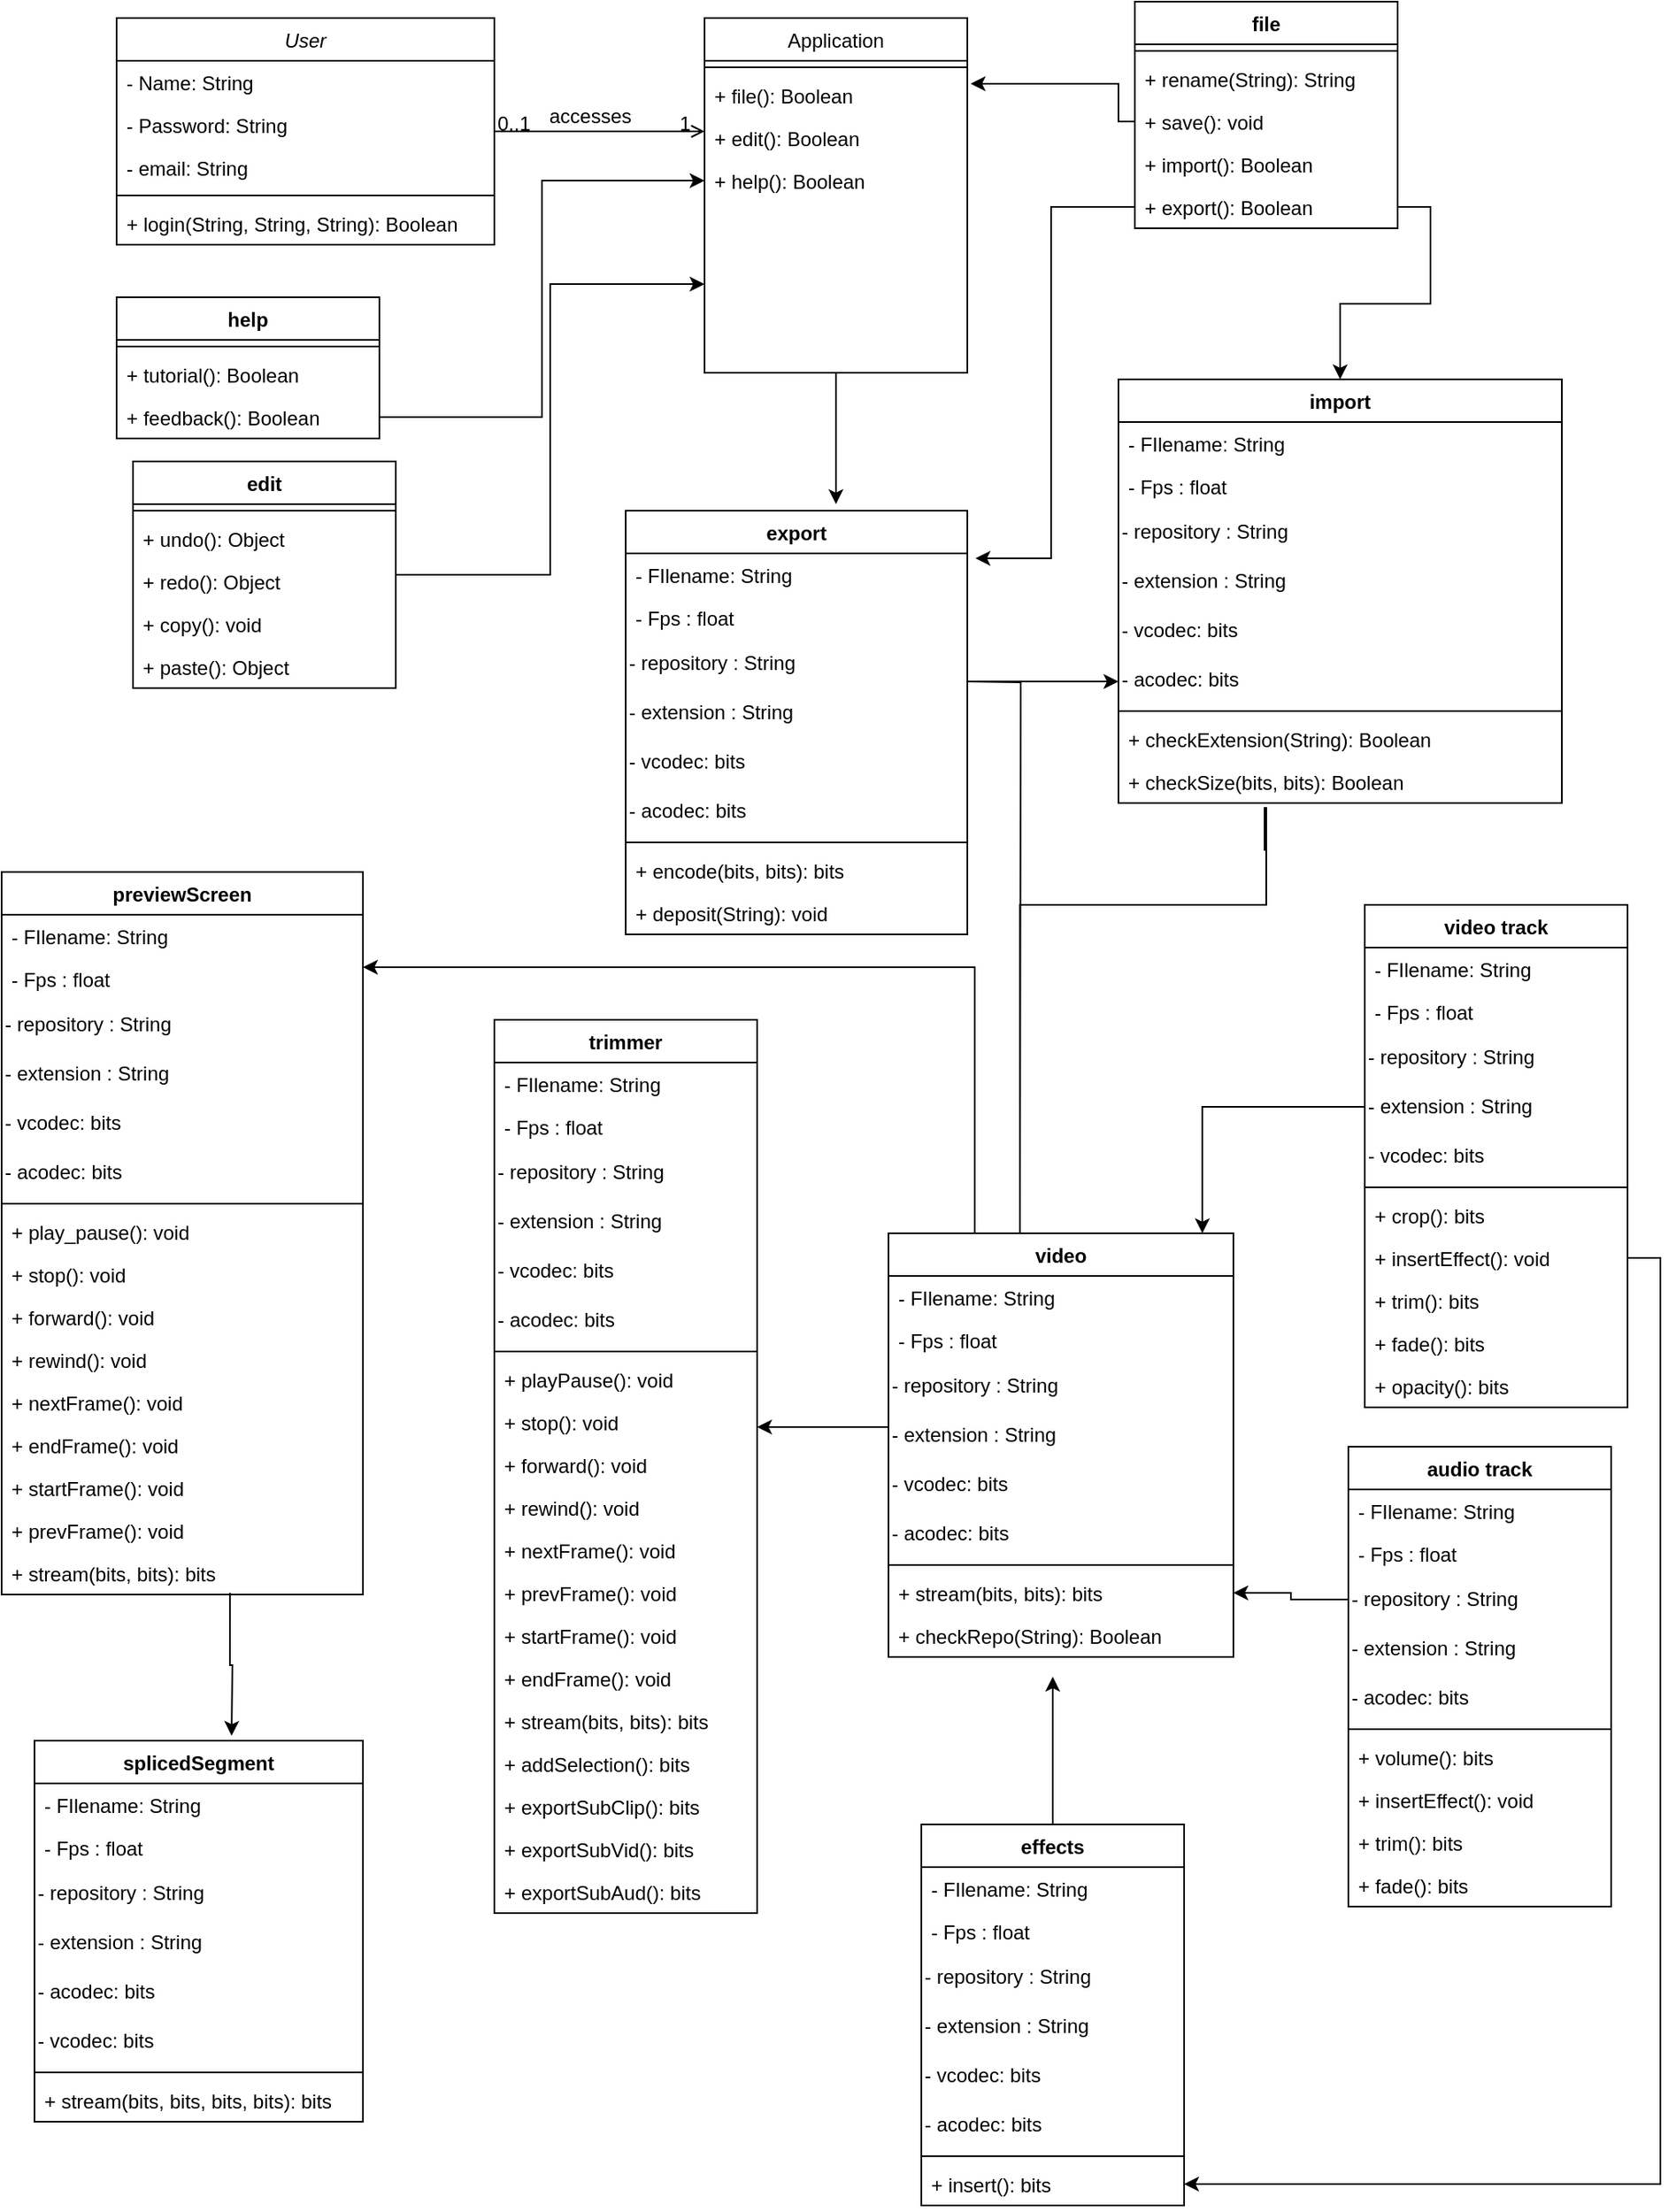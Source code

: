 <mxfile version="20.5.3" type="device"><diagram id="C5RBs43oDa-KdzZeNtuy" name="Page-1"><mxGraphModel dx="1621" dy="756" grid="1" gridSize="10" guides="1" tooltips="1" connect="1" arrows="1" fold="1" page="1" pageScale="1" pageWidth="827" pageHeight="1169" math="0" shadow="0"><root><mxCell id="WIyWlLk6GJQsqaUBKTNV-0"/><mxCell id="WIyWlLk6GJQsqaUBKTNV-1" parent="WIyWlLk6GJQsqaUBKTNV-0"/><mxCell id="zkfFHV4jXpPFQw0GAbJ--0" value="User" style="swimlane;fontStyle=2;align=center;verticalAlign=top;childLayout=stackLayout;horizontal=1;startSize=26;horizontalStack=0;resizeParent=1;resizeLast=0;collapsible=1;marginBottom=0;rounded=0;shadow=0;strokeWidth=1;" parent="WIyWlLk6GJQsqaUBKTNV-1" vertex="1"><mxGeometry x="150" y="120" width="230" height="138" as="geometry"><mxRectangle x="230" y="140" width="160" height="26" as="alternateBounds"/></mxGeometry></mxCell><mxCell id="zkfFHV4jXpPFQw0GAbJ--1" value="- Name: String" style="text;align=left;verticalAlign=top;spacingLeft=4;spacingRight=4;overflow=hidden;rotatable=0;points=[[0,0.5],[1,0.5]];portConstraint=eastwest;" parent="zkfFHV4jXpPFQw0GAbJ--0" vertex="1"><mxGeometry y="26" width="230" height="26" as="geometry"/></mxCell><mxCell id="zkfFHV4jXpPFQw0GAbJ--2" value="- Password: String" style="text;align=left;verticalAlign=top;spacingLeft=4;spacingRight=4;overflow=hidden;rotatable=0;points=[[0,0.5],[1,0.5]];portConstraint=eastwest;rounded=0;shadow=0;html=0;" parent="zkfFHV4jXpPFQw0GAbJ--0" vertex="1"><mxGeometry y="52" width="230" height="26" as="geometry"/></mxCell><mxCell id="zkfFHV4jXpPFQw0GAbJ--3" value="- email: String" style="text;align=left;verticalAlign=top;spacingLeft=4;spacingRight=4;overflow=hidden;rotatable=0;points=[[0,0.5],[1,0.5]];portConstraint=eastwest;rounded=0;shadow=0;html=0;" parent="zkfFHV4jXpPFQw0GAbJ--0" vertex="1"><mxGeometry y="78" width="230" height="26" as="geometry"/></mxCell><mxCell id="zkfFHV4jXpPFQw0GAbJ--4" value="" style="line;html=1;strokeWidth=1;align=left;verticalAlign=middle;spacingTop=-1;spacingLeft=3;spacingRight=3;rotatable=0;labelPosition=right;points=[];portConstraint=eastwest;" parent="zkfFHV4jXpPFQw0GAbJ--0" vertex="1"><mxGeometry y="104" width="230" height="8" as="geometry"/></mxCell><mxCell id="zkfFHV4jXpPFQw0GAbJ--5" value="+ login(String, String, String): Boolean" style="text;align=left;verticalAlign=top;spacingLeft=4;spacingRight=4;overflow=hidden;rotatable=0;points=[[0,0.5],[1,0.5]];portConstraint=eastwest;" parent="zkfFHV4jXpPFQw0GAbJ--0" vertex="1"><mxGeometry y="112" width="230" height="26" as="geometry"/></mxCell><mxCell id="YEKERWOVdAEoj3InYXh1-7" value="" style="edgeStyle=orthogonalEdgeStyle;rounded=0;orthogonalLoop=1;jettySize=auto;html=1;" parent="WIyWlLk6GJQsqaUBKTNV-1" source="zkfFHV4jXpPFQw0GAbJ--17" edge="1"><mxGeometry relative="1" as="geometry"><mxPoint x="588" y="416" as="targetPoint"/></mxGeometry></mxCell><mxCell id="zkfFHV4jXpPFQw0GAbJ--17" value="Application" style="swimlane;fontStyle=0;align=center;verticalAlign=top;childLayout=stackLayout;horizontal=1;startSize=26;horizontalStack=0;resizeParent=1;resizeLast=0;collapsible=1;marginBottom=0;rounded=0;shadow=0;strokeWidth=1;" parent="WIyWlLk6GJQsqaUBKTNV-1" vertex="1"><mxGeometry x="508" y="120" width="160" height="216" as="geometry"><mxRectangle x="550" y="140" width="160" height="26" as="alternateBounds"/></mxGeometry></mxCell><mxCell id="zkfFHV4jXpPFQw0GAbJ--23" value="" style="line;html=1;strokeWidth=1;align=left;verticalAlign=middle;spacingTop=-1;spacingLeft=3;spacingRight=3;rotatable=0;labelPosition=right;points=[];portConstraint=eastwest;" parent="zkfFHV4jXpPFQw0GAbJ--17" vertex="1"><mxGeometry y="26" width="160" height="8" as="geometry"/></mxCell><mxCell id="zkfFHV4jXpPFQw0GAbJ--25" value="+ file(): Boolean" style="text;align=left;verticalAlign=top;spacingLeft=4;spacingRight=4;overflow=hidden;rotatable=0;points=[[0,0.5],[1,0.5]];portConstraint=eastwest;" parent="zkfFHV4jXpPFQw0GAbJ--17" vertex="1"><mxGeometry y="34" width="160" height="26" as="geometry"/></mxCell><mxCell id="_SfMltmtEZqsHtzYILMW-130" value="+ edit(): Boolean" style="text;align=left;verticalAlign=top;spacingLeft=4;spacingRight=4;overflow=hidden;rotatable=0;points=[[0,0.5],[1,0.5]];portConstraint=eastwest;" parent="zkfFHV4jXpPFQw0GAbJ--17" vertex="1"><mxGeometry y="60" width="160" height="26" as="geometry"/></mxCell><mxCell id="_SfMltmtEZqsHtzYILMW-134" value="+ help(): Boolean" style="text;align=left;verticalAlign=top;spacingLeft=4;spacingRight=4;overflow=hidden;rotatable=0;points=[[0,0.5],[1,0.5]];portConstraint=eastwest;" parent="zkfFHV4jXpPFQw0GAbJ--17" vertex="1"><mxGeometry y="86" width="160" height="26" as="geometry"/></mxCell><mxCell id="zkfFHV4jXpPFQw0GAbJ--26" value="" style="endArrow=open;shadow=0;strokeWidth=1;rounded=0;endFill=1;edgeStyle=elbowEdgeStyle;elbow=vertical;" parent="WIyWlLk6GJQsqaUBKTNV-1" source="zkfFHV4jXpPFQw0GAbJ--0" target="zkfFHV4jXpPFQw0GAbJ--17" edge="1"><mxGeometry x="0.5" y="41" relative="1" as="geometry"><mxPoint x="380" y="192" as="sourcePoint"/><mxPoint x="540" y="192" as="targetPoint"/><mxPoint x="-40" y="32" as="offset"/></mxGeometry></mxCell><mxCell id="zkfFHV4jXpPFQw0GAbJ--27" value="0..1" style="resizable=0;align=left;verticalAlign=bottom;labelBackgroundColor=none;fontSize=12;" parent="zkfFHV4jXpPFQw0GAbJ--26" connectable="0" vertex="1"><mxGeometry x="-1" relative="1" as="geometry"><mxPoint y="4" as="offset"/></mxGeometry></mxCell><mxCell id="zkfFHV4jXpPFQw0GAbJ--28" value="1" style="resizable=0;align=right;verticalAlign=bottom;labelBackgroundColor=none;fontSize=12;" parent="zkfFHV4jXpPFQw0GAbJ--26" connectable="0" vertex="1"><mxGeometry x="1" relative="1" as="geometry"><mxPoint x="-7" y="4" as="offset"/></mxGeometry></mxCell><mxCell id="zkfFHV4jXpPFQw0GAbJ--29" value="accesses" style="text;html=1;resizable=0;points=[];;align=center;verticalAlign=middle;labelBackgroundColor=none;rounded=0;shadow=0;strokeWidth=1;fontSize=12;" parent="zkfFHV4jXpPFQw0GAbJ--26" vertex="1" connectable="0"><mxGeometry x="0.5" y="49" relative="1" as="geometry"><mxPoint x="-38" y="40" as="offset"/></mxGeometry></mxCell><mxCell id="j40MmpSrwwxNegS-CnB--15" value="" style="edgeStyle=orthogonalEdgeStyle;rounded=0;orthogonalLoop=1;jettySize=auto;html=1;" parent="WIyWlLk6GJQsqaUBKTNV-1" edge="1"><mxGeometry relative="1" as="geometry"><mxPoint x="668" y="524" as="sourcePoint"/><mxPoint x="760" y="524" as="targetPoint"/></mxGeometry></mxCell><mxCell id="j40MmpSrwwxNegS-CnB--23" value="" style="edgeStyle=orthogonalEdgeStyle;rounded=0;orthogonalLoop=1;jettySize=auto;html=1;" parent="WIyWlLk6GJQsqaUBKTNV-1" edge="1"><mxGeometry relative="1" as="geometry"><mxPoint x="668" y="524" as="sourcePoint"/><mxPoint x="700" y="870" as="targetPoint"/></mxGeometry></mxCell><mxCell id="j40MmpSrwwxNegS-CnB--25" style="edgeStyle=orthogonalEdgeStyle;rounded=0;orthogonalLoop=1;jettySize=auto;html=1;exitX=0.556;exitY=0.962;exitDx=0;exitDy=0;exitPerimeter=0;" parent="WIyWlLk6GJQsqaUBKTNV-1" edge="1"><mxGeometry relative="1" as="geometry"><mxPoint x="848.96" y="627.012" as="sourcePoint"/><mxPoint x="700" y="870" as="targetPoint"/><Array as="points"><mxPoint x="850" y="601"/><mxPoint x="850" y="660"/><mxPoint x="700" y="660"/></Array></mxGeometry></mxCell><mxCell id="j40MmpSrwwxNegS-CnB--33" value="" style="edgeStyle=orthogonalEdgeStyle;rounded=0;orthogonalLoop=1;jettySize=auto;html=1;" parent="WIyWlLk6GJQsqaUBKTNV-1" edge="1"><mxGeometry relative="1" as="geometry"><mxPoint x="620" y="978" as="sourcePoint"/><mxPoint x="540" y="978" as="targetPoint"/></mxGeometry></mxCell><mxCell id="j40MmpSrwwxNegS-CnB--49" value="" style="edgeStyle=orthogonalEdgeStyle;rounded=0;orthogonalLoop=1;jettySize=auto;html=1;exitX=0.632;exitY=0.962;exitDx=0;exitDy=0;exitPerimeter=0;" parent="WIyWlLk6GJQsqaUBKTNV-1" source="_SfMltmtEZqsHtzYILMW-100" edge="1"><mxGeometry relative="1" as="geometry"><mxPoint x="220" y="1086" as="sourcePoint"/><mxPoint x="220" y="1166" as="targetPoint"/></mxGeometry></mxCell><mxCell id="_SfMltmtEZqsHtzYILMW-0" value="trimmer" style="swimlane;fontStyle=1;align=center;verticalAlign=top;childLayout=stackLayout;horizontal=1;startSize=26;horizontalStack=0;resizeParent=1;resizeParentMax=0;resizeLast=0;collapsible=1;marginBottom=0;" parent="WIyWlLk6GJQsqaUBKTNV-1" vertex="1"><mxGeometry x="380" y="730" width="160" height="544" as="geometry"/></mxCell><mxCell id="_SfMltmtEZqsHtzYILMW-1" value="- FIlename: String" style="text;strokeColor=none;fillColor=none;align=left;verticalAlign=top;spacingLeft=4;spacingRight=4;overflow=hidden;rotatable=0;points=[[0,0.5],[1,0.5]];portConstraint=eastwest;" parent="_SfMltmtEZqsHtzYILMW-0" vertex="1"><mxGeometry y="26" width="160" height="26" as="geometry"/></mxCell><mxCell id="_SfMltmtEZqsHtzYILMW-4" value="- Fps : float" style="text;align=left;verticalAlign=top;spacingLeft=4;spacingRight=4;overflow=hidden;rotatable=0;points=[[0,0.5],[1,0.5]];portConstraint=eastwest;rounded=0;shadow=0;html=0;" parent="_SfMltmtEZqsHtzYILMW-0" vertex="1"><mxGeometry y="52" width="160" height="26" as="geometry"/></mxCell><mxCell id="_SfMltmtEZqsHtzYILMW-5" value="- repository : String" style="text;html=1;align=left;verticalAlign=middle;resizable=0;points=[];autosize=1;strokeColor=none;fillColor=none;" parent="_SfMltmtEZqsHtzYILMW-0" vertex="1"><mxGeometry y="78" width="160" height="30" as="geometry"/></mxCell><mxCell id="_SfMltmtEZqsHtzYILMW-7" value="- extension : String" style="text;html=1;align=left;verticalAlign=middle;resizable=0;points=[];autosize=1;strokeColor=none;fillColor=none;" parent="_SfMltmtEZqsHtzYILMW-0" vertex="1"><mxGeometry y="108" width="160" height="30" as="geometry"/></mxCell><mxCell id="_SfMltmtEZqsHtzYILMW-8" value="&lt;div style=&quot;&quot;&gt;&lt;span style=&quot;background-color: initial;&quot;&gt;- vcodec: bits&lt;/span&gt;&lt;/div&gt;" style="text;html=1;align=left;verticalAlign=middle;resizable=0;points=[];autosize=1;strokeColor=none;fillColor=none;" parent="_SfMltmtEZqsHtzYILMW-0" vertex="1"><mxGeometry y="138" width="160" height="30" as="geometry"/></mxCell><mxCell id="_SfMltmtEZqsHtzYILMW-9" value="- acodec: bits" style="text;html=1;align=left;verticalAlign=middle;resizable=0;points=[];autosize=1;strokeColor=none;fillColor=none;" parent="_SfMltmtEZqsHtzYILMW-0" vertex="1"><mxGeometry y="168" width="160" height="30" as="geometry"/></mxCell><mxCell id="_SfMltmtEZqsHtzYILMW-2" value="" style="line;strokeWidth=1;fillColor=none;align=left;verticalAlign=middle;spacingTop=-1;spacingLeft=3;spacingRight=3;rotatable=0;labelPosition=right;points=[];portConstraint=eastwest;strokeColor=inherit;" parent="_SfMltmtEZqsHtzYILMW-0" vertex="1"><mxGeometry y="198" width="160" height="8" as="geometry"/></mxCell><mxCell id="_SfMltmtEZqsHtzYILMW-3" value="+ playPause(): void" style="text;strokeColor=none;fillColor=none;align=left;verticalAlign=top;spacingLeft=4;spacingRight=4;overflow=hidden;rotatable=0;points=[[0,0.5],[1,0.5]];portConstraint=eastwest;" parent="_SfMltmtEZqsHtzYILMW-0" vertex="1"><mxGeometry y="206" width="160" height="26" as="geometry"/></mxCell><mxCell id="_SfMltmtEZqsHtzYILMW-10" value="+ stop(): void" style="text;strokeColor=none;fillColor=none;align=left;verticalAlign=top;spacingLeft=4;spacingRight=4;overflow=hidden;rotatable=0;points=[[0,0.5],[1,0.5]];portConstraint=eastwest;" parent="_SfMltmtEZqsHtzYILMW-0" vertex="1"><mxGeometry y="232" width="160" height="26" as="geometry"/></mxCell><mxCell id="_SfMltmtEZqsHtzYILMW-11" value="+ forward(): void" style="text;strokeColor=none;fillColor=none;align=left;verticalAlign=top;spacingLeft=4;spacingRight=4;overflow=hidden;rotatable=0;points=[[0,0.5],[1,0.5]];portConstraint=eastwest;" parent="_SfMltmtEZqsHtzYILMW-0" vertex="1"><mxGeometry y="258" width="160" height="26" as="geometry"/></mxCell><mxCell id="_SfMltmtEZqsHtzYILMW-12" value="+ rewind(): void" style="text;strokeColor=none;fillColor=none;align=left;verticalAlign=top;spacingLeft=4;spacingRight=4;overflow=hidden;rotatable=0;points=[[0,0.5],[1,0.5]];portConstraint=eastwest;" parent="_SfMltmtEZqsHtzYILMW-0" vertex="1"><mxGeometry y="284" width="160" height="26" as="geometry"/></mxCell><mxCell id="_SfMltmtEZqsHtzYILMW-51" value="+ nextFrame(): void" style="text;strokeColor=none;fillColor=none;align=left;verticalAlign=top;spacingLeft=4;spacingRight=4;overflow=hidden;rotatable=0;points=[[0,0.5],[1,0.5]];portConstraint=eastwest;" parent="_SfMltmtEZqsHtzYILMW-0" vertex="1"><mxGeometry y="310" width="160" height="26" as="geometry"/></mxCell><mxCell id="_SfMltmtEZqsHtzYILMW-52" value="+ prevFrame(): void" style="text;strokeColor=none;fillColor=none;align=left;verticalAlign=top;spacingLeft=4;spacingRight=4;overflow=hidden;rotatable=0;points=[[0,0.5],[1,0.5]];portConstraint=eastwest;" parent="_SfMltmtEZqsHtzYILMW-0" vertex="1"><mxGeometry y="336" width="160" height="26" as="geometry"/></mxCell><mxCell id="_SfMltmtEZqsHtzYILMW-53" value="+ startFrame(): void" style="text;strokeColor=none;fillColor=none;align=left;verticalAlign=top;spacingLeft=4;spacingRight=4;overflow=hidden;rotatable=0;points=[[0,0.5],[1,0.5]];portConstraint=eastwest;" parent="_SfMltmtEZqsHtzYILMW-0" vertex="1"><mxGeometry y="362" width="160" height="26" as="geometry"/></mxCell><mxCell id="_SfMltmtEZqsHtzYILMW-54" value="+ endFrame(): void" style="text;strokeColor=none;fillColor=none;align=left;verticalAlign=top;spacingLeft=4;spacingRight=4;overflow=hidden;rotatable=0;points=[[0,0.5],[1,0.5]];portConstraint=eastwest;" parent="_SfMltmtEZqsHtzYILMW-0" vertex="1"><mxGeometry y="388" width="160" height="26" as="geometry"/></mxCell><mxCell id="_SfMltmtEZqsHtzYILMW-111" value="+ stream(bits, bits): bits" style="text;strokeColor=none;fillColor=none;align=left;verticalAlign=top;spacingLeft=4;spacingRight=4;overflow=hidden;rotatable=0;points=[[0,0.5],[1,0.5]];portConstraint=eastwest;" parent="_SfMltmtEZqsHtzYILMW-0" vertex="1"><mxGeometry y="414" width="160" height="26" as="geometry"/></mxCell><mxCell id="lwcNnMgLnn4uOn5Qzaub-0" value="+ addSelection(): bits" style="text;strokeColor=none;fillColor=none;align=left;verticalAlign=top;spacingLeft=4;spacingRight=4;overflow=hidden;rotatable=0;points=[[0,0.5],[1,0.5]];portConstraint=eastwest;" vertex="1" parent="_SfMltmtEZqsHtzYILMW-0"><mxGeometry y="440" width="160" height="26" as="geometry"/></mxCell><mxCell id="lwcNnMgLnn4uOn5Qzaub-2" value="+ exportSubClip(): bits" style="text;strokeColor=none;fillColor=none;align=left;verticalAlign=top;spacingLeft=4;spacingRight=4;overflow=hidden;rotatable=0;points=[[0,0.5],[1,0.5]];portConstraint=eastwest;" vertex="1" parent="_SfMltmtEZqsHtzYILMW-0"><mxGeometry y="466" width="160" height="26" as="geometry"/></mxCell><mxCell id="lwcNnMgLnn4uOn5Qzaub-3" value="+ exportSubVid(): bits" style="text;strokeColor=none;fillColor=none;align=left;verticalAlign=top;spacingLeft=4;spacingRight=4;overflow=hidden;rotatable=0;points=[[0,0.5],[1,0.5]];portConstraint=eastwest;" vertex="1" parent="_SfMltmtEZqsHtzYILMW-0"><mxGeometry y="492" width="160" height="26" as="geometry"/></mxCell><mxCell id="lwcNnMgLnn4uOn5Qzaub-4" value="+ exportSubAud(): bits" style="text;strokeColor=none;fillColor=none;align=left;verticalAlign=top;spacingLeft=4;spacingRight=4;overflow=hidden;rotatable=0;points=[[0,0.5],[1,0.5]];portConstraint=eastwest;" vertex="1" parent="_SfMltmtEZqsHtzYILMW-0"><mxGeometry y="518" width="160" height="26" as="geometry"/></mxCell><mxCell id="_SfMltmtEZqsHtzYILMW-17" value="previewScreen" style="swimlane;fontStyle=1;align=center;verticalAlign=top;childLayout=stackLayout;horizontal=1;startSize=26;horizontalStack=0;resizeParent=1;resizeParentMax=0;resizeLast=0;collapsible=1;marginBottom=0;" parent="WIyWlLk6GJQsqaUBKTNV-1" vertex="1"><mxGeometry x="80" y="640" width="220" height="440" as="geometry"/></mxCell><mxCell id="_SfMltmtEZqsHtzYILMW-31" value="- FIlename: String" style="text;strokeColor=none;fillColor=none;align=left;verticalAlign=top;spacingLeft=4;spacingRight=4;overflow=hidden;rotatable=0;points=[[0,0.5],[1,0.5]];portConstraint=eastwest;" parent="_SfMltmtEZqsHtzYILMW-17" vertex="1"><mxGeometry y="26" width="220" height="26" as="geometry"/></mxCell><mxCell id="_SfMltmtEZqsHtzYILMW-32" value="- Fps : float" style="text;align=left;verticalAlign=top;spacingLeft=4;spacingRight=4;overflow=hidden;rotatable=0;points=[[0,0.5],[1,0.5]];portConstraint=eastwest;rounded=0;shadow=0;html=0;" parent="_SfMltmtEZqsHtzYILMW-17" vertex="1"><mxGeometry y="52" width="220" height="26" as="geometry"/></mxCell><mxCell id="_SfMltmtEZqsHtzYILMW-33" value="- repository : String" style="text;html=1;align=left;verticalAlign=middle;resizable=0;points=[];autosize=1;strokeColor=none;fillColor=none;" parent="_SfMltmtEZqsHtzYILMW-17" vertex="1"><mxGeometry y="78" width="220" height="30" as="geometry"/></mxCell><mxCell id="_SfMltmtEZqsHtzYILMW-34" value="- extension : String" style="text;html=1;align=left;verticalAlign=middle;resizable=0;points=[];autosize=1;strokeColor=none;fillColor=none;" parent="_SfMltmtEZqsHtzYILMW-17" vertex="1"><mxGeometry y="108" width="220" height="30" as="geometry"/></mxCell><mxCell id="_SfMltmtEZqsHtzYILMW-35" value="&lt;div style=&quot;&quot;&gt;&lt;span style=&quot;background-color: initial;&quot;&gt;- vcodec: bits&lt;/span&gt;&lt;/div&gt;" style="text;html=1;align=left;verticalAlign=middle;resizable=0;points=[];autosize=1;strokeColor=none;fillColor=none;" parent="_SfMltmtEZqsHtzYILMW-17" vertex="1"><mxGeometry y="138" width="220" height="30" as="geometry"/></mxCell><mxCell id="_SfMltmtEZqsHtzYILMW-36" value="- acodec: bits" style="text;html=1;align=left;verticalAlign=middle;resizable=0;points=[];autosize=1;strokeColor=none;fillColor=none;" parent="_SfMltmtEZqsHtzYILMW-17" vertex="1"><mxGeometry y="168" width="220" height="30" as="geometry"/></mxCell><mxCell id="_SfMltmtEZqsHtzYILMW-19" value="" style="line;strokeWidth=1;fillColor=none;align=left;verticalAlign=middle;spacingTop=-1;spacingLeft=3;spacingRight=3;rotatable=0;labelPosition=right;points=[];portConstraint=eastwest;strokeColor=inherit;" parent="_SfMltmtEZqsHtzYILMW-17" vertex="1"><mxGeometry y="198" width="220" height="8" as="geometry"/></mxCell><mxCell id="_SfMltmtEZqsHtzYILMW-37" value="+ play_pause(): void" style="text;strokeColor=none;fillColor=none;align=left;verticalAlign=top;spacingLeft=4;spacingRight=4;overflow=hidden;rotatable=0;points=[[0,0.5],[1,0.5]];portConstraint=eastwest;" parent="_SfMltmtEZqsHtzYILMW-17" vertex="1"><mxGeometry y="206" width="220" height="26" as="geometry"/></mxCell><mxCell id="_SfMltmtEZqsHtzYILMW-38" value="+ stop(): void" style="text;strokeColor=none;fillColor=none;align=left;verticalAlign=top;spacingLeft=4;spacingRight=4;overflow=hidden;rotatable=0;points=[[0,0.5],[1,0.5]];portConstraint=eastwest;" parent="_SfMltmtEZqsHtzYILMW-17" vertex="1"><mxGeometry y="232" width="220" height="26" as="geometry"/></mxCell><mxCell id="_SfMltmtEZqsHtzYILMW-39" value="+ forward(): void" style="text;strokeColor=none;fillColor=none;align=left;verticalAlign=top;spacingLeft=4;spacingRight=4;overflow=hidden;rotatable=0;points=[[0,0.5],[1,0.5]];portConstraint=eastwest;" parent="_SfMltmtEZqsHtzYILMW-17" vertex="1"><mxGeometry y="258" width="220" height="26" as="geometry"/></mxCell><mxCell id="_SfMltmtEZqsHtzYILMW-40" value="+ rewind(): void" style="text;strokeColor=none;fillColor=none;align=left;verticalAlign=top;spacingLeft=4;spacingRight=4;overflow=hidden;rotatable=0;points=[[0,0.5],[1,0.5]];portConstraint=eastwest;" parent="_SfMltmtEZqsHtzYILMW-17" vertex="1"><mxGeometry y="284" width="220" height="26" as="geometry"/></mxCell><mxCell id="_SfMltmtEZqsHtzYILMW-55" value="+ nextFrame(): void" style="text;strokeColor=none;fillColor=none;align=left;verticalAlign=top;spacingLeft=4;spacingRight=4;overflow=hidden;rotatable=0;points=[[0,0.5],[1,0.5]];portConstraint=eastwest;" parent="_SfMltmtEZqsHtzYILMW-17" vertex="1"><mxGeometry y="310" width="220" height="26" as="geometry"/></mxCell><mxCell id="_SfMltmtEZqsHtzYILMW-58" value="+ endFrame(): void" style="text;strokeColor=none;fillColor=none;align=left;verticalAlign=top;spacingLeft=4;spacingRight=4;overflow=hidden;rotatable=0;points=[[0,0.5],[1,0.5]];portConstraint=eastwest;" parent="_SfMltmtEZqsHtzYILMW-17" vertex="1"><mxGeometry y="336" width="220" height="26" as="geometry"/></mxCell><mxCell id="_SfMltmtEZqsHtzYILMW-57" value="+ startFrame(): void" style="text;strokeColor=none;fillColor=none;align=left;verticalAlign=top;spacingLeft=4;spacingRight=4;overflow=hidden;rotatable=0;points=[[0,0.5],[1,0.5]];portConstraint=eastwest;" parent="_SfMltmtEZqsHtzYILMW-17" vertex="1"><mxGeometry y="362" width="220" height="26" as="geometry"/></mxCell><mxCell id="_SfMltmtEZqsHtzYILMW-56" value="+ prevFrame(): void" style="text;strokeColor=none;fillColor=none;align=left;verticalAlign=top;spacingLeft=4;spacingRight=4;overflow=hidden;rotatable=0;points=[[0,0.5],[1,0.5]];portConstraint=eastwest;" parent="_SfMltmtEZqsHtzYILMW-17" vertex="1"><mxGeometry y="388" width="220" height="26" as="geometry"/></mxCell><mxCell id="_SfMltmtEZqsHtzYILMW-100" value="+ stream(bits, bits): bits" style="text;strokeColor=none;fillColor=none;align=left;verticalAlign=top;spacingLeft=4;spacingRight=4;overflow=hidden;rotatable=0;points=[[0,0.5],[1,0.5]];portConstraint=eastwest;" parent="_SfMltmtEZqsHtzYILMW-17" vertex="1"><mxGeometry y="414" width="220" height="26" as="geometry"/></mxCell><mxCell id="_SfMltmtEZqsHtzYILMW-108" style="edgeStyle=orthogonalEdgeStyle;rounded=0;orthogonalLoop=1;jettySize=auto;html=1;exitX=0.25;exitY=0;exitDx=0;exitDy=0;entryX=1;entryY=0.231;entryDx=0;entryDy=0;entryPerimeter=0;" parent="WIyWlLk6GJQsqaUBKTNV-1" source="_SfMltmtEZqsHtzYILMW-47" target="_SfMltmtEZqsHtzYILMW-32" edge="1"><mxGeometry relative="1" as="geometry"/></mxCell><mxCell id="_SfMltmtEZqsHtzYILMW-47" value="video" style="swimlane;fontStyle=1;align=center;verticalAlign=top;childLayout=stackLayout;horizontal=1;startSize=26;horizontalStack=0;resizeParent=1;resizeParentMax=0;resizeLast=0;collapsible=1;marginBottom=0;" parent="WIyWlLk6GJQsqaUBKTNV-1" vertex="1"><mxGeometry x="620" y="860" width="210" height="258" as="geometry"/></mxCell><mxCell id="_SfMltmtEZqsHtzYILMW-41" value="- FIlename: String" style="text;strokeColor=none;fillColor=none;align=left;verticalAlign=top;spacingLeft=4;spacingRight=4;overflow=hidden;rotatable=0;points=[[0,0.5],[1,0.5]];portConstraint=eastwest;" parent="_SfMltmtEZqsHtzYILMW-47" vertex="1"><mxGeometry y="26" width="210" height="26" as="geometry"/></mxCell><mxCell id="_SfMltmtEZqsHtzYILMW-42" value="- Fps : float" style="text;align=left;verticalAlign=top;spacingLeft=4;spacingRight=4;overflow=hidden;rotatable=0;points=[[0,0.5],[1,0.5]];portConstraint=eastwest;rounded=0;shadow=0;html=0;" parent="_SfMltmtEZqsHtzYILMW-47" vertex="1"><mxGeometry y="52" width="210" height="26" as="geometry"/></mxCell><mxCell id="_SfMltmtEZqsHtzYILMW-43" value="- repository : String" style="text;html=1;align=left;verticalAlign=middle;resizable=0;points=[];autosize=1;strokeColor=none;fillColor=none;" parent="_SfMltmtEZqsHtzYILMW-47" vertex="1"><mxGeometry y="78" width="210" height="30" as="geometry"/></mxCell><mxCell id="_SfMltmtEZqsHtzYILMW-44" value="- extension : String" style="text;html=1;align=left;verticalAlign=middle;resizable=0;points=[];autosize=1;strokeColor=none;fillColor=none;" parent="_SfMltmtEZqsHtzYILMW-47" vertex="1"><mxGeometry y="108" width="210" height="30" as="geometry"/></mxCell><mxCell id="_SfMltmtEZqsHtzYILMW-45" value="&lt;div style=&quot;&quot;&gt;&lt;span style=&quot;background-color: initial;&quot;&gt;- vcodec: bits&lt;/span&gt;&lt;/div&gt;" style="text;html=1;align=left;verticalAlign=middle;resizable=0;points=[];autosize=1;strokeColor=none;fillColor=none;" parent="_SfMltmtEZqsHtzYILMW-47" vertex="1"><mxGeometry y="138" width="210" height="30" as="geometry"/></mxCell><mxCell id="_SfMltmtEZqsHtzYILMW-46" value="- acodec: bits" style="text;html=1;align=left;verticalAlign=middle;resizable=0;points=[];autosize=1;strokeColor=none;fillColor=none;" parent="_SfMltmtEZqsHtzYILMW-47" vertex="1"><mxGeometry y="168" width="210" height="30" as="geometry"/></mxCell><mxCell id="_SfMltmtEZqsHtzYILMW-49" value="" style="line;strokeWidth=1;fillColor=none;align=left;verticalAlign=middle;spacingTop=-1;spacingLeft=3;spacingRight=3;rotatable=0;labelPosition=right;points=[];portConstraint=eastwest;strokeColor=inherit;" parent="_SfMltmtEZqsHtzYILMW-47" vertex="1"><mxGeometry y="198" width="210" height="8" as="geometry"/></mxCell><mxCell id="_SfMltmtEZqsHtzYILMW-50" value="+ stream(bits, bits): bits" style="text;strokeColor=none;fillColor=none;align=left;verticalAlign=top;spacingLeft=4;spacingRight=4;overflow=hidden;rotatable=0;points=[[0,0.5],[1,0.5]];portConstraint=eastwest;" parent="_SfMltmtEZqsHtzYILMW-47" vertex="1"><mxGeometry y="206" width="210" height="26" as="geometry"/></mxCell><mxCell id="_SfMltmtEZqsHtzYILMW-110" value="+ checkRepo(String): Boolean" style="text;strokeColor=none;fillColor=none;align=left;verticalAlign=top;spacingLeft=4;spacingRight=4;overflow=hidden;rotatable=0;points=[[0,0.5],[1,0.5]];portConstraint=eastwest;" parent="_SfMltmtEZqsHtzYILMW-47" vertex="1"><mxGeometry y="232" width="210" height="26" as="geometry"/></mxCell><mxCell id="_SfMltmtEZqsHtzYILMW-65" value="effects" style="swimlane;fontStyle=1;align=center;verticalAlign=top;childLayout=stackLayout;horizontal=1;startSize=26;horizontalStack=0;resizeParent=1;resizeParentMax=0;resizeLast=0;collapsible=1;marginBottom=0;" parent="WIyWlLk6GJQsqaUBKTNV-1" vertex="1"><mxGeometry x="640" y="1220" width="160" height="232" as="geometry"/></mxCell><mxCell id="_SfMltmtEZqsHtzYILMW-59" value="- FIlename: String" style="text;strokeColor=none;fillColor=none;align=left;verticalAlign=top;spacingLeft=4;spacingRight=4;overflow=hidden;rotatable=0;points=[[0,0.5],[1,0.5]];portConstraint=eastwest;" parent="_SfMltmtEZqsHtzYILMW-65" vertex="1"><mxGeometry y="26" width="160" height="26" as="geometry"/></mxCell><mxCell id="_SfMltmtEZqsHtzYILMW-60" value="- Fps : float" style="text;align=left;verticalAlign=top;spacingLeft=4;spacingRight=4;overflow=hidden;rotatable=0;points=[[0,0.5],[1,0.5]];portConstraint=eastwest;rounded=0;shadow=0;html=0;" parent="_SfMltmtEZqsHtzYILMW-65" vertex="1"><mxGeometry y="52" width="160" height="26" as="geometry"/></mxCell><mxCell id="_SfMltmtEZqsHtzYILMW-61" value="- repository : String" style="text;html=1;align=left;verticalAlign=middle;resizable=0;points=[];autosize=1;strokeColor=none;fillColor=none;" parent="_SfMltmtEZqsHtzYILMW-65" vertex="1"><mxGeometry y="78" width="160" height="30" as="geometry"/></mxCell><mxCell id="_SfMltmtEZqsHtzYILMW-62" value="- extension : String" style="text;html=1;align=left;verticalAlign=middle;resizable=0;points=[];autosize=1;strokeColor=none;fillColor=none;" parent="_SfMltmtEZqsHtzYILMW-65" vertex="1"><mxGeometry y="108" width="160" height="30" as="geometry"/></mxCell><mxCell id="_SfMltmtEZqsHtzYILMW-63" value="&lt;div style=&quot;&quot;&gt;&lt;span style=&quot;background-color: initial;&quot;&gt;- vcodec: bits&lt;/span&gt;&lt;/div&gt;" style="text;html=1;align=left;verticalAlign=middle;resizable=0;points=[];autosize=1;strokeColor=none;fillColor=none;" parent="_SfMltmtEZqsHtzYILMW-65" vertex="1"><mxGeometry y="138" width="160" height="30" as="geometry"/></mxCell><mxCell id="_SfMltmtEZqsHtzYILMW-64" value="- acodec: bits" style="text;html=1;align=left;verticalAlign=middle;resizable=0;points=[];autosize=1;strokeColor=none;fillColor=none;" parent="_SfMltmtEZqsHtzYILMW-65" vertex="1"><mxGeometry y="168" width="160" height="30" as="geometry"/></mxCell><mxCell id="_SfMltmtEZqsHtzYILMW-67" value="" style="line;strokeWidth=1;fillColor=none;align=left;verticalAlign=middle;spacingTop=-1;spacingLeft=3;spacingRight=3;rotatable=0;labelPosition=right;points=[];portConstraint=eastwest;strokeColor=inherit;" parent="_SfMltmtEZqsHtzYILMW-65" vertex="1"><mxGeometry y="198" width="160" height="8" as="geometry"/></mxCell><mxCell id="_SfMltmtEZqsHtzYILMW-68" value="+ insert(): bits" style="text;strokeColor=none;fillColor=none;align=left;verticalAlign=top;spacingLeft=4;spacingRight=4;overflow=hidden;rotatable=0;points=[[0,0.5],[1,0.5]];portConstraint=eastwest;" parent="_SfMltmtEZqsHtzYILMW-65" vertex="1"><mxGeometry y="206" width="160" height="26" as="geometry"/></mxCell><mxCell id="_SfMltmtEZqsHtzYILMW-75" value="splicedSegment" style="swimlane;fontStyle=1;align=center;verticalAlign=top;childLayout=stackLayout;horizontal=1;startSize=26;horizontalStack=0;resizeParent=1;resizeParentMax=0;resizeLast=0;collapsible=1;marginBottom=0;" parent="WIyWlLk6GJQsqaUBKTNV-1" vertex="1"><mxGeometry x="100" y="1169" width="200" height="232" as="geometry"/></mxCell><mxCell id="_SfMltmtEZqsHtzYILMW-69" value="- FIlename: String" style="text;strokeColor=none;fillColor=none;align=left;verticalAlign=top;spacingLeft=4;spacingRight=4;overflow=hidden;rotatable=0;points=[[0,0.5],[1,0.5]];portConstraint=eastwest;" parent="_SfMltmtEZqsHtzYILMW-75" vertex="1"><mxGeometry y="26" width="200" height="26" as="geometry"/></mxCell><mxCell id="_SfMltmtEZqsHtzYILMW-70" value="- Fps : float" style="text;align=left;verticalAlign=top;spacingLeft=4;spacingRight=4;overflow=hidden;rotatable=0;points=[[0,0.5],[1,0.5]];portConstraint=eastwest;rounded=0;shadow=0;html=0;" parent="_SfMltmtEZqsHtzYILMW-75" vertex="1"><mxGeometry y="52" width="200" height="26" as="geometry"/></mxCell><mxCell id="_SfMltmtEZqsHtzYILMW-71" value="- repository : String" style="text;html=1;align=left;verticalAlign=middle;resizable=0;points=[];autosize=1;strokeColor=none;fillColor=none;" parent="_SfMltmtEZqsHtzYILMW-75" vertex="1"><mxGeometry y="78" width="200" height="30" as="geometry"/></mxCell><mxCell id="_SfMltmtEZqsHtzYILMW-72" value="- extension : String" style="text;html=1;align=left;verticalAlign=middle;resizable=0;points=[];autosize=1;strokeColor=none;fillColor=none;" parent="_SfMltmtEZqsHtzYILMW-75" vertex="1"><mxGeometry y="108" width="200" height="30" as="geometry"/></mxCell><mxCell id="_SfMltmtEZqsHtzYILMW-74" value="- acodec: bits" style="text;html=1;align=left;verticalAlign=middle;resizable=0;points=[];autosize=1;strokeColor=none;fillColor=none;" parent="_SfMltmtEZqsHtzYILMW-75" vertex="1"><mxGeometry y="138" width="200" height="30" as="geometry"/></mxCell><mxCell id="_SfMltmtEZqsHtzYILMW-73" value="&lt;div style=&quot;&quot;&gt;&lt;span style=&quot;background-color: initial;&quot;&gt;- vcodec: bits&lt;/span&gt;&lt;/div&gt;" style="text;html=1;align=left;verticalAlign=middle;resizable=0;points=[];autosize=1;strokeColor=none;fillColor=none;" parent="_SfMltmtEZqsHtzYILMW-75" vertex="1"><mxGeometry y="168" width="200" height="30" as="geometry"/></mxCell><mxCell id="_SfMltmtEZqsHtzYILMW-77" value="" style="line;strokeWidth=1;fillColor=none;align=left;verticalAlign=middle;spacingTop=-1;spacingLeft=3;spacingRight=3;rotatable=0;labelPosition=right;points=[];portConstraint=eastwest;strokeColor=inherit;" parent="_SfMltmtEZqsHtzYILMW-75" vertex="1"><mxGeometry y="198" width="200" height="8" as="geometry"/></mxCell><mxCell id="_SfMltmtEZqsHtzYILMW-112" value="+ stream(bits, bits, bits, bits): bits" style="text;strokeColor=none;fillColor=none;align=left;verticalAlign=top;spacingLeft=4;spacingRight=4;overflow=hidden;rotatable=0;points=[[0,0.5],[1,0.5]];portConstraint=eastwest;" parent="_SfMltmtEZqsHtzYILMW-75" vertex="1"><mxGeometry y="206" width="200" height="26" as="geometry"/></mxCell><mxCell id="_SfMltmtEZqsHtzYILMW-85" value="import" style="swimlane;fontStyle=1;align=center;verticalAlign=top;childLayout=stackLayout;horizontal=1;startSize=26;horizontalStack=0;resizeParent=1;resizeParentMax=0;resizeLast=0;collapsible=1;marginBottom=0;" parent="WIyWlLk6GJQsqaUBKTNV-1" vertex="1"><mxGeometry x="760" y="340" width="270" height="258" as="geometry"/></mxCell><mxCell id="_SfMltmtEZqsHtzYILMW-79" value="- FIlename: String" style="text;strokeColor=none;fillColor=none;align=left;verticalAlign=top;spacingLeft=4;spacingRight=4;overflow=hidden;rotatable=0;points=[[0,0.5],[1,0.5]];portConstraint=eastwest;" parent="_SfMltmtEZqsHtzYILMW-85" vertex="1"><mxGeometry y="26" width="270" height="26" as="geometry"/></mxCell><mxCell id="_SfMltmtEZqsHtzYILMW-80" value="- Fps : float" style="text;align=left;verticalAlign=top;spacingLeft=4;spacingRight=4;overflow=hidden;rotatable=0;points=[[0,0.5],[1,0.5]];portConstraint=eastwest;rounded=0;shadow=0;html=0;" parent="_SfMltmtEZqsHtzYILMW-85" vertex="1"><mxGeometry y="52" width="270" height="26" as="geometry"/></mxCell><mxCell id="_SfMltmtEZqsHtzYILMW-81" value="- repository : String" style="text;html=1;align=left;verticalAlign=middle;resizable=0;points=[];autosize=1;strokeColor=none;fillColor=none;" parent="_SfMltmtEZqsHtzYILMW-85" vertex="1"><mxGeometry y="78" width="270" height="30" as="geometry"/></mxCell><mxCell id="_SfMltmtEZqsHtzYILMW-82" value="- extension : String" style="text;html=1;align=left;verticalAlign=middle;resizable=0;points=[];autosize=1;strokeColor=none;fillColor=none;" parent="_SfMltmtEZqsHtzYILMW-85" vertex="1"><mxGeometry y="108" width="270" height="30" as="geometry"/></mxCell><mxCell id="_SfMltmtEZqsHtzYILMW-83" value="&lt;div style=&quot;&quot;&gt;&lt;span style=&quot;background-color: initial;&quot;&gt;- vcodec: bits&lt;/span&gt;&lt;/div&gt;" style="text;html=1;align=left;verticalAlign=middle;resizable=0;points=[];autosize=1;strokeColor=none;fillColor=none;" parent="_SfMltmtEZqsHtzYILMW-85" vertex="1"><mxGeometry y="138" width="270" height="30" as="geometry"/></mxCell><mxCell id="_SfMltmtEZqsHtzYILMW-84" value="- acodec: bits" style="text;html=1;align=left;verticalAlign=middle;resizable=0;points=[];autosize=1;strokeColor=none;fillColor=none;" parent="_SfMltmtEZqsHtzYILMW-85" vertex="1"><mxGeometry y="168" width="270" height="30" as="geometry"/></mxCell><mxCell id="_SfMltmtEZqsHtzYILMW-87" value="" style="line;strokeWidth=1;fillColor=none;align=left;verticalAlign=middle;spacingTop=-1;spacingLeft=3;spacingRight=3;rotatable=0;labelPosition=right;points=[];portConstraint=eastwest;strokeColor=inherit;" parent="_SfMltmtEZqsHtzYILMW-85" vertex="1"><mxGeometry y="198" width="270" height="8" as="geometry"/></mxCell><mxCell id="_SfMltmtEZqsHtzYILMW-104" value="+ checkExtension(String): Boolean" style="text;strokeColor=none;fillColor=none;align=left;verticalAlign=top;spacingLeft=4;spacingRight=4;overflow=hidden;rotatable=0;points=[[0,0.5],[1,0.5]];portConstraint=eastwest;" parent="_SfMltmtEZqsHtzYILMW-85" vertex="1"><mxGeometry y="206" width="270" height="26" as="geometry"/></mxCell><mxCell id="_SfMltmtEZqsHtzYILMW-105" value="+ checkSize(bits, bits): Boolean" style="text;strokeColor=none;fillColor=none;align=left;verticalAlign=top;spacingLeft=4;spacingRight=4;overflow=hidden;rotatable=0;points=[[0,0.5],[1,0.5]];portConstraint=eastwest;" parent="_SfMltmtEZqsHtzYILMW-85" vertex="1"><mxGeometry y="232" width="270" height="26" as="geometry"/></mxCell><mxCell id="_SfMltmtEZqsHtzYILMW-90" value="export" style="swimlane;fontStyle=1;align=center;verticalAlign=top;childLayout=stackLayout;horizontal=1;startSize=26;horizontalStack=0;resizeParent=1;resizeParentMax=0;resizeLast=0;collapsible=1;marginBottom=0;" parent="WIyWlLk6GJQsqaUBKTNV-1" vertex="1"><mxGeometry x="460" y="420" width="208" height="258" as="geometry"/></mxCell><mxCell id="_SfMltmtEZqsHtzYILMW-91" value="- FIlename: String" style="text;strokeColor=none;fillColor=none;align=left;verticalAlign=top;spacingLeft=4;spacingRight=4;overflow=hidden;rotatable=0;points=[[0,0.5],[1,0.5]];portConstraint=eastwest;" parent="_SfMltmtEZqsHtzYILMW-90" vertex="1"><mxGeometry y="26" width="208" height="26" as="geometry"/></mxCell><mxCell id="_SfMltmtEZqsHtzYILMW-92" value="- Fps : float" style="text;align=left;verticalAlign=top;spacingLeft=4;spacingRight=4;overflow=hidden;rotatable=0;points=[[0,0.5],[1,0.5]];portConstraint=eastwest;rounded=0;shadow=0;html=0;" parent="_SfMltmtEZqsHtzYILMW-90" vertex="1"><mxGeometry y="52" width="208" height="26" as="geometry"/></mxCell><mxCell id="_SfMltmtEZqsHtzYILMW-93" value="- repository : String" style="text;html=1;align=left;verticalAlign=middle;resizable=0;points=[];autosize=1;strokeColor=none;fillColor=none;" parent="_SfMltmtEZqsHtzYILMW-90" vertex="1"><mxGeometry y="78" width="208" height="30" as="geometry"/></mxCell><mxCell id="_SfMltmtEZqsHtzYILMW-94" value="- extension : String" style="text;html=1;align=left;verticalAlign=middle;resizable=0;points=[];autosize=1;strokeColor=none;fillColor=none;" parent="_SfMltmtEZqsHtzYILMW-90" vertex="1"><mxGeometry y="108" width="208" height="30" as="geometry"/></mxCell><mxCell id="_SfMltmtEZqsHtzYILMW-95" value="&lt;div style=&quot;&quot;&gt;&lt;span style=&quot;background-color: initial;&quot;&gt;- vcodec: bits&lt;/span&gt;&lt;/div&gt;" style="text;html=1;align=left;verticalAlign=middle;resizable=0;points=[];autosize=1;strokeColor=none;fillColor=none;" parent="_SfMltmtEZqsHtzYILMW-90" vertex="1"><mxGeometry y="138" width="208" height="30" as="geometry"/></mxCell><mxCell id="_SfMltmtEZqsHtzYILMW-96" value="- acodec: bits" style="text;html=1;align=left;verticalAlign=middle;resizable=0;points=[];autosize=1;strokeColor=none;fillColor=none;" parent="_SfMltmtEZqsHtzYILMW-90" vertex="1"><mxGeometry y="168" width="208" height="30" as="geometry"/></mxCell><mxCell id="_SfMltmtEZqsHtzYILMW-97" value="" style="line;strokeWidth=1;fillColor=none;align=left;verticalAlign=middle;spacingTop=-1;spacingLeft=3;spacingRight=3;rotatable=0;labelPosition=right;points=[];portConstraint=eastwest;strokeColor=inherit;" parent="_SfMltmtEZqsHtzYILMW-90" vertex="1"><mxGeometry y="198" width="208" height="8" as="geometry"/></mxCell><mxCell id="_SfMltmtEZqsHtzYILMW-102" value="+ encode(bits, bits): bits" style="text;strokeColor=none;fillColor=none;align=left;verticalAlign=top;spacingLeft=4;spacingRight=4;overflow=hidden;rotatable=0;points=[[0,0.5],[1,0.5]];portConstraint=eastwest;" parent="_SfMltmtEZqsHtzYILMW-90" vertex="1"><mxGeometry y="206" width="208" height="26" as="geometry"/></mxCell><mxCell id="_SfMltmtEZqsHtzYILMW-109" value="+ deposit(String): void" style="text;strokeColor=none;fillColor=none;align=left;verticalAlign=top;spacingLeft=4;spacingRight=4;overflow=hidden;rotatable=0;points=[[0,0.5],[1,0.5]];portConstraint=eastwest;" parent="_SfMltmtEZqsHtzYILMW-90" vertex="1"><mxGeometry y="232" width="208" height="26" as="geometry"/></mxCell><mxCell id="_SfMltmtEZqsHtzYILMW-107" style="edgeStyle=orthogonalEdgeStyle;rounded=0;orthogonalLoop=1;jettySize=auto;html=1;" parent="WIyWlLk6GJQsqaUBKTNV-1" edge="1"><mxGeometry relative="1" as="geometry"><mxPoint x="720" y="1130" as="targetPoint"/><mxPoint x="720" y="1220" as="sourcePoint"/></mxGeometry></mxCell><mxCell id="_SfMltmtEZqsHtzYILMW-114" value="file" style="swimlane;fontStyle=1;align=center;verticalAlign=top;childLayout=stackLayout;horizontal=1;startSize=26;horizontalStack=0;resizeParent=1;resizeParentMax=0;resizeLast=0;collapsible=1;marginBottom=0;" parent="WIyWlLk6GJQsqaUBKTNV-1" vertex="1"><mxGeometry x="770" y="110" width="160" height="138" as="geometry"/></mxCell><mxCell id="_SfMltmtEZqsHtzYILMW-116" value="" style="line;strokeWidth=1;fillColor=none;align=left;verticalAlign=middle;spacingTop=-1;spacingLeft=3;spacingRight=3;rotatable=0;labelPosition=right;points=[];portConstraint=eastwest;strokeColor=inherit;" parent="_SfMltmtEZqsHtzYILMW-114" vertex="1"><mxGeometry y="26" width="160" height="8" as="geometry"/></mxCell><mxCell id="_SfMltmtEZqsHtzYILMW-117" value="+ rename(String): String" style="text;strokeColor=none;fillColor=none;align=left;verticalAlign=top;spacingLeft=4;spacingRight=4;overflow=hidden;rotatable=0;points=[[0,0.5],[1,0.5]];portConstraint=eastwest;" parent="_SfMltmtEZqsHtzYILMW-114" vertex="1"><mxGeometry y="34" width="160" height="26" as="geometry"/></mxCell><mxCell id="_SfMltmtEZqsHtzYILMW-118" value="+ save(): void" style="text;strokeColor=none;fillColor=none;align=left;verticalAlign=top;spacingLeft=4;spacingRight=4;overflow=hidden;rotatable=0;points=[[0,0.5],[1,0.5]];portConstraint=eastwest;" parent="_SfMltmtEZqsHtzYILMW-114" vertex="1"><mxGeometry y="60" width="160" height="26" as="geometry"/></mxCell><mxCell id="_SfMltmtEZqsHtzYILMW-119" value="+ import(): Boolean" style="text;strokeColor=none;fillColor=none;align=left;verticalAlign=top;spacingLeft=4;spacingRight=4;overflow=hidden;rotatable=0;points=[[0,0.5],[1,0.5]];portConstraint=eastwest;" parent="_SfMltmtEZqsHtzYILMW-114" vertex="1"><mxGeometry y="86" width="160" height="26" as="geometry"/></mxCell><mxCell id="_SfMltmtEZqsHtzYILMW-120" value="+ export(): Boolean" style="text;strokeColor=none;fillColor=none;align=left;verticalAlign=top;spacingLeft=4;spacingRight=4;overflow=hidden;rotatable=0;points=[[0,0.5],[1,0.5]];portConstraint=eastwest;" parent="_SfMltmtEZqsHtzYILMW-114" vertex="1"><mxGeometry y="112" width="160" height="26" as="geometry"/></mxCell><mxCell id="_SfMltmtEZqsHtzYILMW-122" style="edgeStyle=orthogonalEdgeStyle;rounded=0;orthogonalLoop=1;jettySize=auto;html=1;" parent="WIyWlLk6GJQsqaUBKTNV-1" source="_SfMltmtEZqsHtzYILMW-118" edge="1"><mxGeometry relative="1" as="geometry"><mxPoint x="670" y="160" as="targetPoint"/><Array as="points"><mxPoint x="760" y="183"/><mxPoint x="760" y="160"/></Array></mxGeometry></mxCell><mxCell id="_SfMltmtEZqsHtzYILMW-123" style="edgeStyle=orthogonalEdgeStyle;rounded=0;orthogonalLoop=1;jettySize=auto;html=1;exitX=0;exitY=0.5;exitDx=0;exitDy=0;entryX=1.024;entryY=0.115;entryDx=0;entryDy=0;entryPerimeter=0;" parent="WIyWlLk6GJQsqaUBKTNV-1" source="_SfMltmtEZqsHtzYILMW-120" target="_SfMltmtEZqsHtzYILMW-91" edge="1"><mxGeometry relative="1" as="geometry"/></mxCell><mxCell id="_SfMltmtEZqsHtzYILMW-124" style="edgeStyle=orthogonalEdgeStyle;rounded=0;orthogonalLoop=1;jettySize=auto;html=1;exitX=1;exitY=0.5;exitDx=0;exitDy=0;" parent="WIyWlLk6GJQsqaUBKTNV-1" source="_SfMltmtEZqsHtzYILMW-120" target="_SfMltmtEZqsHtzYILMW-85" edge="1"><mxGeometry relative="1" as="geometry"/></mxCell><mxCell id="_SfMltmtEZqsHtzYILMW-125" value="help" style="swimlane;fontStyle=1;align=center;verticalAlign=top;childLayout=stackLayout;horizontal=1;startSize=26;horizontalStack=0;resizeParent=1;resizeParentMax=0;resizeLast=0;collapsible=1;marginBottom=0;" parent="WIyWlLk6GJQsqaUBKTNV-1" vertex="1"><mxGeometry x="150" y="290" width="160" height="86" as="geometry"/></mxCell><mxCell id="_SfMltmtEZqsHtzYILMW-127" value="" style="line;strokeWidth=1;fillColor=none;align=left;verticalAlign=middle;spacingTop=-1;spacingLeft=3;spacingRight=3;rotatable=0;labelPosition=right;points=[];portConstraint=eastwest;strokeColor=inherit;" parent="_SfMltmtEZqsHtzYILMW-125" vertex="1"><mxGeometry y="26" width="160" height="8" as="geometry"/></mxCell><mxCell id="_SfMltmtEZqsHtzYILMW-128" value="+ tutorial(): Boolean" style="text;strokeColor=none;fillColor=none;align=left;verticalAlign=top;spacingLeft=4;spacingRight=4;overflow=hidden;rotatable=0;points=[[0,0.5],[1,0.5]];portConstraint=eastwest;" parent="_SfMltmtEZqsHtzYILMW-125" vertex="1"><mxGeometry y="34" width="160" height="26" as="geometry"/></mxCell><mxCell id="_SfMltmtEZqsHtzYILMW-129" value="+ feedback(): Boolean" style="text;strokeColor=none;fillColor=none;align=left;verticalAlign=top;spacingLeft=4;spacingRight=4;overflow=hidden;rotatable=0;points=[[0,0.5],[1,0.5]];portConstraint=eastwest;" parent="_SfMltmtEZqsHtzYILMW-125" vertex="1"><mxGeometry y="60" width="160" height="26" as="geometry"/></mxCell><mxCell id="_SfMltmtEZqsHtzYILMW-136" style="edgeStyle=orthogonalEdgeStyle;rounded=0;orthogonalLoop=1;jettySize=auto;html=1;exitX=1;exitY=0.5;exitDx=0;exitDy=0;entryX=0;entryY=0.5;entryDx=0;entryDy=0;" parent="WIyWlLk6GJQsqaUBKTNV-1" source="_SfMltmtEZqsHtzYILMW-129" target="_SfMltmtEZqsHtzYILMW-134" edge="1"><mxGeometry relative="1" as="geometry"/></mxCell><mxCell id="_SfMltmtEZqsHtzYILMW-145" style="edgeStyle=orthogonalEdgeStyle;rounded=0;orthogonalLoop=1;jettySize=auto;html=1;entryX=0;entryY=0.75;entryDx=0;entryDy=0;" parent="WIyWlLk6GJQsqaUBKTNV-1" source="_SfMltmtEZqsHtzYILMW-137" target="zkfFHV4jXpPFQw0GAbJ--17" edge="1"><mxGeometry relative="1" as="geometry"/></mxCell><mxCell id="_SfMltmtEZqsHtzYILMW-137" value="edit" style="swimlane;fontStyle=1;align=center;verticalAlign=top;childLayout=stackLayout;horizontal=1;startSize=26;horizontalStack=0;resizeParent=1;resizeParentMax=0;resizeLast=0;collapsible=1;marginBottom=0;" parent="WIyWlLk6GJQsqaUBKTNV-1" vertex="1"><mxGeometry x="160" y="390" width="160" height="138" as="geometry"/></mxCell><mxCell id="_SfMltmtEZqsHtzYILMW-139" value="" style="line;strokeWidth=1;fillColor=none;align=left;verticalAlign=middle;spacingTop=-1;spacingLeft=3;spacingRight=3;rotatable=0;labelPosition=right;points=[];portConstraint=eastwest;strokeColor=inherit;" parent="_SfMltmtEZqsHtzYILMW-137" vertex="1"><mxGeometry y="26" width="160" height="8" as="geometry"/></mxCell><mxCell id="_SfMltmtEZqsHtzYILMW-141" value="+ undo(): Object" style="text;align=left;verticalAlign=top;spacingLeft=4;spacingRight=4;overflow=hidden;rotatable=0;points=[[0,0.5],[1,0.5]];portConstraint=eastwest;" parent="_SfMltmtEZqsHtzYILMW-137" vertex="1"><mxGeometry y="34" width="160" height="26" as="geometry"/></mxCell><mxCell id="_SfMltmtEZqsHtzYILMW-142" value="+ redo(): Object" style="text;align=left;verticalAlign=top;spacingLeft=4;spacingRight=4;overflow=hidden;rotatable=0;points=[[0,0.5],[1,0.5]];portConstraint=eastwest;" parent="_SfMltmtEZqsHtzYILMW-137" vertex="1"><mxGeometry y="60" width="160" height="26" as="geometry"/></mxCell><mxCell id="_SfMltmtEZqsHtzYILMW-143" value="+ copy(): void" style="text;align=left;verticalAlign=top;spacingLeft=4;spacingRight=4;overflow=hidden;rotatable=0;points=[[0,0.5],[1,0.5]];portConstraint=eastwest;" parent="_SfMltmtEZqsHtzYILMW-137" vertex="1"><mxGeometry y="86" width="160" height="26" as="geometry"/></mxCell><mxCell id="_SfMltmtEZqsHtzYILMW-144" value="+ paste(): Object" style="text;align=left;verticalAlign=top;spacingLeft=4;spacingRight=4;overflow=hidden;rotatable=0;points=[[0,0.5],[1,0.5]];portConstraint=eastwest;" parent="_SfMltmtEZqsHtzYILMW-137" vertex="1"><mxGeometry y="112" width="160" height="26" as="geometry"/></mxCell><mxCell id="_SfMltmtEZqsHtzYILMW-146" value="video track" style="swimlane;fontStyle=1;align=center;verticalAlign=top;childLayout=stackLayout;horizontal=1;startSize=26;horizontalStack=0;resizeParent=1;resizeParentMax=0;resizeLast=0;collapsible=1;marginBottom=0;" parent="WIyWlLk6GJQsqaUBKTNV-1" vertex="1"><mxGeometry x="910" y="660" width="160" height="306" as="geometry"/></mxCell><mxCell id="_SfMltmtEZqsHtzYILMW-150" value="- FIlename: String" style="text;strokeColor=none;fillColor=none;align=left;verticalAlign=top;spacingLeft=4;spacingRight=4;overflow=hidden;rotatable=0;points=[[0,0.5],[1,0.5]];portConstraint=eastwest;" parent="_SfMltmtEZqsHtzYILMW-146" vertex="1"><mxGeometry y="26" width="160" height="26" as="geometry"/></mxCell><mxCell id="_SfMltmtEZqsHtzYILMW-151" value="- Fps : float" style="text;align=left;verticalAlign=top;spacingLeft=4;spacingRight=4;overflow=hidden;rotatable=0;points=[[0,0.5],[1,0.5]];portConstraint=eastwest;rounded=0;shadow=0;html=0;" parent="_SfMltmtEZqsHtzYILMW-146" vertex="1"><mxGeometry y="52" width="160" height="26" as="geometry"/></mxCell><mxCell id="_SfMltmtEZqsHtzYILMW-152" value="- repository : String" style="text;html=1;align=left;verticalAlign=middle;resizable=0;points=[];autosize=1;strokeColor=none;fillColor=none;" parent="_SfMltmtEZqsHtzYILMW-146" vertex="1"><mxGeometry y="78" width="160" height="30" as="geometry"/></mxCell><mxCell id="_SfMltmtEZqsHtzYILMW-153" value="- extension : String" style="text;html=1;align=left;verticalAlign=middle;resizable=0;points=[];autosize=1;strokeColor=none;fillColor=none;" parent="_SfMltmtEZqsHtzYILMW-146" vertex="1"><mxGeometry y="108" width="160" height="30" as="geometry"/></mxCell><mxCell id="_SfMltmtEZqsHtzYILMW-154" value="&lt;div style=&quot;&quot;&gt;&lt;span style=&quot;background-color: initial;&quot;&gt;- vcodec: bits&lt;/span&gt;&lt;/div&gt;" style="text;html=1;align=left;verticalAlign=middle;resizable=0;points=[];autosize=1;strokeColor=none;fillColor=none;" parent="_SfMltmtEZqsHtzYILMW-146" vertex="1"><mxGeometry y="138" width="160" height="30" as="geometry"/></mxCell><mxCell id="_SfMltmtEZqsHtzYILMW-148" value="" style="line;strokeWidth=1;fillColor=none;align=left;verticalAlign=middle;spacingTop=-1;spacingLeft=3;spacingRight=3;rotatable=0;labelPosition=right;points=[];portConstraint=eastwest;strokeColor=inherit;" parent="_SfMltmtEZqsHtzYILMW-146" vertex="1"><mxGeometry y="168" width="160" height="8" as="geometry"/></mxCell><mxCell id="_SfMltmtEZqsHtzYILMW-149" value="+ crop(): bits" style="text;strokeColor=none;fillColor=none;align=left;verticalAlign=top;spacingLeft=4;spacingRight=4;overflow=hidden;rotatable=0;points=[[0,0.5],[1,0.5]];portConstraint=eastwest;" parent="_SfMltmtEZqsHtzYILMW-146" vertex="1"><mxGeometry y="176" width="160" height="26" as="geometry"/></mxCell><mxCell id="_SfMltmtEZqsHtzYILMW-155" value="+ insertEffect(): void" style="text;strokeColor=none;fillColor=none;align=left;verticalAlign=top;spacingLeft=4;spacingRight=4;overflow=hidden;rotatable=0;points=[[0,0.5],[1,0.5]];portConstraint=eastwest;" parent="_SfMltmtEZqsHtzYILMW-146" vertex="1"><mxGeometry y="202" width="160" height="26" as="geometry"/></mxCell><mxCell id="_SfMltmtEZqsHtzYILMW-167" value="+ trim(): bits" style="text;strokeColor=none;fillColor=none;align=left;verticalAlign=top;spacingLeft=4;spacingRight=4;overflow=hidden;rotatable=0;points=[[0,0.5],[1,0.5]];portConstraint=eastwest;" parent="_SfMltmtEZqsHtzYILMW-146" vertex="1"><mxGeometry y="228" width="160" height="26" as="geometry"/></mxCell><mxCell id="_SfMltmtEZqsHtzYILMW-169" value="+ fade(): bits" style="text;strokeColor=none;fillColor=none;align=left;verticalAlign=top;spacingLeft=4;spacingRight=4;overflow=hidden;rotatable=0;points=[[0,0.5],[1,0.5]];portConstraint=eastwest;" parent="_SfMltmtEZqsHtzYILMW-146" vertex="1"><mxGeometry y="254" width="160" height="26" as="geometry"/></mxCell><mxCell id="_SfMltmtEZqsHtzYILMW-170" value="+ opacity(): bits" style="text;strokeColor=none;fillColor=none;align=left;verticalAlign=top;spacingLeft=4;spacingRight=4;overflow=hidden;rotatable=0;points=[[0,0.5],[1,0.5]];portConstraint=eastwest;" parent="_SfMltmtEZqsHtzYILMW-146" vertex="1"><mxGeometry y="280" width="160" height="26" as="geometry"/></mxCell><mxCell id="_SfMltmtEZqsHtzYILMW-156" style="edgeStyle=orthogonalEdgeStyle;rounded=0;orthogonalLoop=1;jettySize=auto;html=1;entryX=0.91;entryY=0;entryDx=0;entryDy=0;entryPerimeter=0;" parent="WIyWlLk6GJQsqaUBKTNV-1" source="_SfMltmtEZqsHtzYILMW-153" target="_SfMltmtEZqsHtzYILMW-47" edge="1"><mxGeometry relative="1" as="geometry"/></mxCell><mxCell id="_SfMltmtEZqsHtzYILMW-157" style="edgeStyle=orthogonalEdgeStyle;rounded=0;orthogonalLoop=1;jettySize=auto;html=1;exitX=1;exitY=0.5;exitDx=0;exitDy=0;entryX=1;entryY=0.5;entryDx=0;entryDy=0;" parent="WIyWlLk6GJQsqaUBKTNV-1" source="_SfMltmtEZqsHtzYILMW-155" target="_SfMltmtEZqsHtzYILMW-68" edge="1"><mxGeometry relative="1" as="geometry"/></mxCell><mxCell id="_SfMltmtEZqsHtzYILMW-158" value="audio track" style="swimlane;fontStyle=1;align=center;verticalAlign=top;childLayout=stackLayout;horizontal=1;startSize=26;horizontalStack=0;resizeParent=1;resizeParentMax=0;resizeLast=0;collapsible=1;marginBottom=0;" parent="WIyWlLk6GJQsqaUBKTNV-1" vertex="1"><mxGeometry x="900" y="990" width="160" height="280" as="geometry"/></mxCell><mxCell id="_SfMltmtEZqsHtzYILMW-159" value="- FIlename: String" style="text;strokeColor=none;fillColor=none;align=left;verticalAlign=top;spacingLeft=4;spacingRight=4;overflow=hidden;rotatable=0;points=[[0,0.5],[1,0.5]];portConstraint=eastwest;" parent="_SfMltmtEZqsHtzYILMW-158" vertex="1"><mxGeometry y="26" width="160" height="26" as="geometry"/></mxCell><mxCell id="_SfMltmtEZqsHtzYILMW-160" value="- Fps : float" style="text;align=left;verticalAlign=top;spacingLeft=4;spacingRight=4;overflow=hidden;rotatable=0;points=[[0,0.5],[1,0.5]];portConstraint=eastwest;rounded=0;shadow=0;html=0;" parent="_SfMltmtEZqsHtzYILMW-158" vertex="1"><mxGeometry y="52" width="160" height="26" as="geometry"/></mxCell><mxCell id="_SfMltmtEZqsHtzYILMW-161" value="- repository : String" style="text;html=1;align=left;verticalAlign=middle;resizable=0;points=[];autosize=1;strokeColor=none;fillColor=none;" parent="_SfMltmtEZqsHtzYILMW-158" vertex="1"><mxGeometry y="78" width="160" height="30" as="geometry"/></mxCell><mxCell id="_SfMltmtEZqsHtzYILMW-162" value="- extension : String" style="text;html=1;align=left;verticalAlign=middle;resizable=0;points=[];autosize=1;strokeColor=none;fillColor=none;" parent="_SfMltmtEZqsHtzYILMW-158" vertex="1"><mxGeometry y="108" width="160" height="30" as="geometry"/></mxCell><mxCell id="_SfMltmtEZqsHtzYILMW-163" value="&lt;div style=&quot;&quot;&gt;&lt;span style=&quot;background-color: initial;&quot;&gt;- acodec: bits&lt;/span&gt;&lt;/div&gt;" style="text;html=1;align=left;verticalAlign=middle;resizable=0;points=[];autosize=1;strokeColor=none;fillColor=none;" parent="_SfMltmtEZqsHtzYILMW-158" vertex="1"><mxGeometry y="138" width="160" height="30" as="geometry"/></mxCell><mxCell id="_SfMltmtEZqsHtzYILMW-164" value="" style="line;strokeWidth=1;fillColor=none;align=left;verticalAlign=middle;spacingTop=-1;spacingLeft=3;spacingRight=3;rotatable=0;labelPosition=right;points=[];portConstraint=eastwest;strokeColor=inherit;" parent="_SfMltmtEZqsHtzYILMW-158" vertex="1"><mxGeometry y="168" width="160" height="8" as="geometry"/></mxCell><mxCell id="_SfMltmtEZqsHtzYILMW-165" value="+ volume(): bits" style="text;strokeColor=none;fillColor=none;align=left;verticalAlign=top;spacingLeft=4;spacingRight=4;overflow=hidden;rotatable=0;points=[[0,0.5],[1,0.5]];portConstraint=eastwest;" parent="_SfMltmtEZqsHtzYILMW-158" vertex="1"><mxGeometry y="176" width="160" height="26" as="geometry"/></mxCell><mxCell id="_SfMltmtEZqsHtzYILMW-166" value="+ insertEffect(): void" style="text;strokeColor=none;fillColor=none;align=left;verticalAlign=top;spacingLeft=4;spacingRight=4;overflow=hidden;rotatable=0;points=[[0,0.5],[1,0.5]];portConstraint=eastwest;" parent="_SfMltmtEZqsHtzYILMW-158" vertex="1"><mxGeometry y="202" width="160" height="26" as="geometry"/></mxCell><mxCell id="_SfMltmtEZqsHtzYILMW-168" value="+ trim(): bits" style="text;strokeColor=none;fillColor=none;align=left;verticalAlign=top;spacingLeft=4;spacingRight=4;overflow=hidden;rotatable=0;points=[[0,0.5],[1,0.5]];portConstraint=eastwest;" parent="_SfMltmtEZqsHtzYILMW-158" vertex="1"><mxGeometry y="228" width="160" height="26" as="geometry"/></mxCell><mxCell id="_SfMltmtEZqsHtzYILMW-171" value="+ fade(): bits" style="text;strokeColor=none;fillColor=none;align=left;verticalAlign=top;spacingLeft=4;spacingRight=4;overflow=hidden;rotatable=0;points=[[0,0.5],[1,0.5]];portConstraint=eastwest;" parent="_SfMltmtEZqsHtzYILMW-158" vertex="1"><mxGeometry y="254" width="160" height="26" as="geometry"/></mxCell><mxCell id="_SfMltmtEZqsHtzYILMW-172" style="edgeStyle=orthogonalEdgeStyle;rounded=0;orthogonalLoop=1;jettySize=auto;html=1;entryX=1;entryY=0.5;entryDx=0;entryDy=0;" parent="WIyWlLk6GJQsqaUBKTNV-1" source="_SfMltmtEZqsHtzYILMW-161" target="_SfMltmtEZqsHtzYILMW-50" edge="1"><mxGeometry relative="1" as="geometry"/></mxCell></root></mxGraphModel></diagram></mxfile>